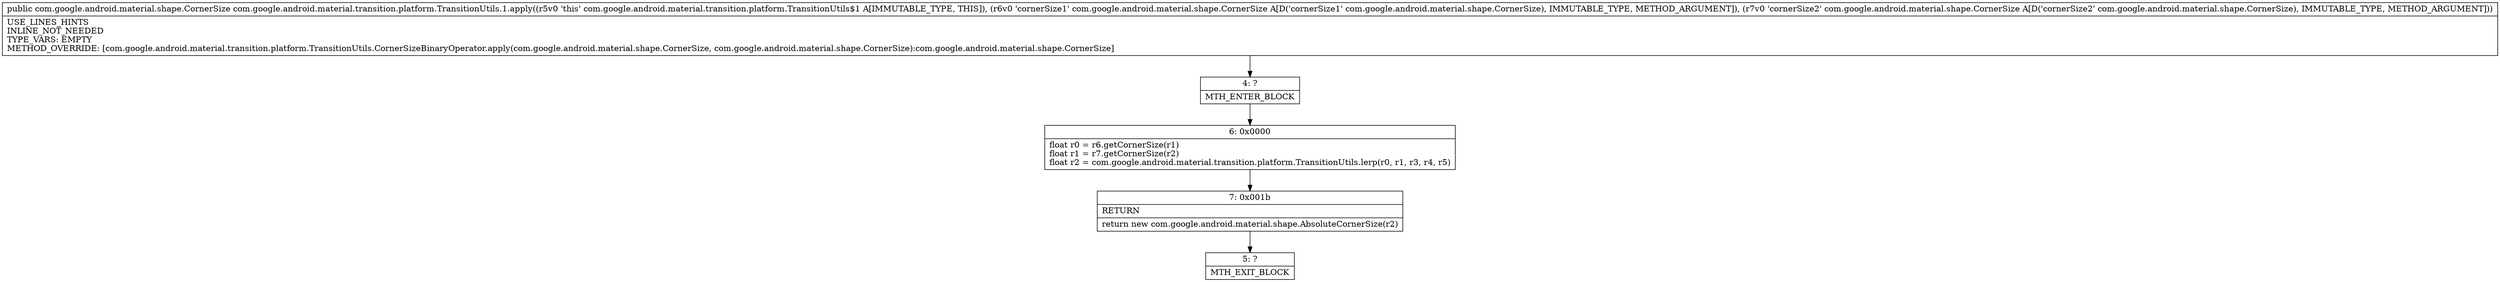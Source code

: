 digraph "CFG forcom.google.android.material.transition.platform.TransitionUtils.1.apply(Lcom\/google\/android\/material\/shape\/CornerSize;Lcom\/google\/android\/material\/shape\/CornerSize;)Lcom\/google\/android\/material\/shape\/CornerSize;" {
Node_4 [shape=record,label="{4\:\ ?|MTH_ENTER_BLOCK\l}"];
Node_6 [shape=record,label="{6\:\ 0x0000|float r0 = r6.getCornerSize(r1)\lfloat r1 = r7.getCornerSize(r2)\lfloat r2 = com.google.android.material.transition.platform.TransitionUtils.lerp(r0, r1, r3, r4, r5)\l}"];
Node_7 [shape=record,label="{7\:\ 0x001b|RETURN\l|return new com.google.android.material.shape.AbsoluteCornerSize(r2)\l}"];
Node_5 [shape=record,label="{5\:\ ?|MTH_EXIT_BLOCK\l}"];
MethodNode[shape=record,label="{public com.google.android.material.shape.CornerSize com.google.android.material.transition.platform.TransitionUtils.1.apply((r5v0 'this' com.google.android.material.transition.platform.TransitionUtils$1 A[IMMUTABLE_TYPE, THIS]), (r6v0 'cornerSize1' com.google.android.material.shape.CornerSize A[D('cornerSize1' com.google.android.material.shape.CornerSize), IMMUTABLE_TYPE, METHOD_ARGUMENT]), (r7v0 'cornerSize2' com.google.android.material.shape.CornerSize A[D('cornerSize2' com.google.android.material.shape.CornerSize), IMMUTABLE_TYPE, METHOD_ARGUMENT]))  | USE_LINES_HINTS\lINLINE_NOT_NEEDED\lTYPE_VARS: EMPTY\lMETHOD_OVERRIDE: [com.google.android.material.transition.platform.TransitionUtils.CornerSizeBinaryOperator.apply(com.google.android.material.shape.CornerSize, com.google.android.material.shape.CornerSize):com.google.android.material.shape.CornerSize]\l}"];
MethodNode -> Node_4;Node_4 -> Node_6;
Node_6 -> Node_7;
Node_7 -> Node_5;
}

